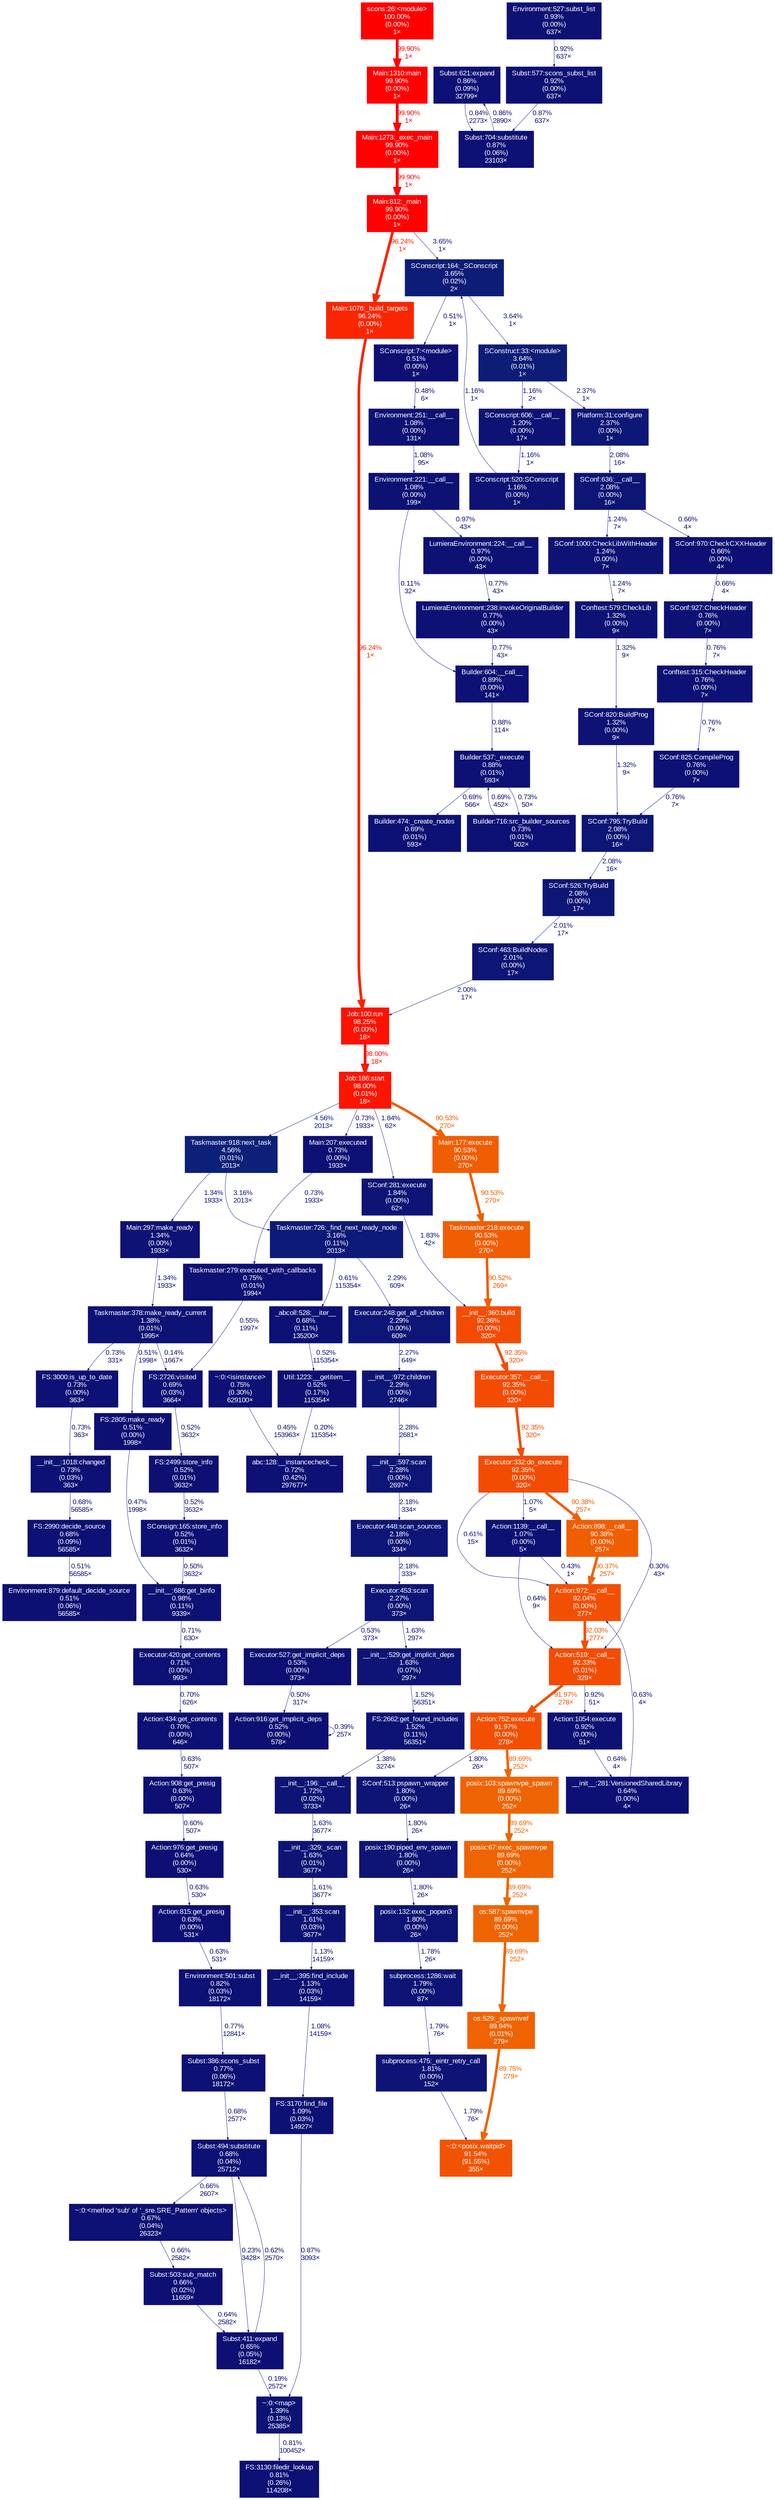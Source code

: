 digraph {
	graph [ranksep=0.25, fontname=Arial, nodesep=0.125];
	node [fontname=Arial, style=filled, height=0, width=0, shape=box, fontcolor=white];
	edge [fontname=Arial];
	3 [color="#0d1074", fontcolor="#ffffff", fontsize="10.00", label="Taskmaster:279:executed_with_callbacks\n0.75%\n(0.01%)\n1994×"];
	3 -> 254 [color="#0d0f73", label="0.55%\n1997×", arrowsize="0.35", fontsize="10.00", fontcolor="#0d0f73", labeldistance="0.50", penwidth="0.50"];
	10 [color="#0d1a77", fontcolor="#ffffff", fontsize="10.00", label="Taskmaster:726:_find_next_ready_node\n3.16%\n(0.11%)\n2013×"];
	10 -> 1096 [color="#0d1676", label="2.29%\n609×", arrowsize="0.35", fontsize="10.00", fontcolor="#0d1676", labeldistance="0.50", penwidth="0.50"];
	10 -> 566 [color="#0d0f74", label="0.61%\n115354×", arrowsize="0.35", fontsize="10.00", fontcolor="#0d0f74", labeldistance="0.50", penwidth="0.50"];
	12 [color="#0d0f74", fontcolor="#ffffff", fontsize="10.00", label="__init__:281:VersionedSharedLibrary\n0.64%\n(0.00%)\n4×"];
	12 -> 1286 [color="#0d0f74", label="0.63%\n4×", arrowsize="0.35", fontsize="10.00", fontcolor="#0d0f74", labeldistance="0.50", penwidth="0.50"];
	13 [color="#0d1174", fontcolor="#ffffff", fontsize="10.00", label="Action:1054:execute\n0.92%\n(0.00%)\n51×"];
	13 -> 12 [color="#0d0f74", label="0.64%\n4×", arrowsize="0.35", fontsize="10.00", fontcolor="#0d0f74", labeldistance="0.50", penwidth="0.50"];
	24 [color="#0d1074", fontcolor="#ffffff", fontsize="10.00", label="Builder:537:_execute\n0.88%\n(0.01%)\n593×"];
	24 -> 274 [color="#0d1074", label="0.73%\n50×", arrowsize="0.35", fontsize="10.00", fontcolor="#0d1074", labeldistance="0.50", penwidth="0.50"];
	24 -> 28 [color="#0d1074", label="0.69%\n566×", arrowsize="0.35", fontsize="10.00", fontcolor="#0d1074", labeldistance="0.50", penwidth="0.50"];
	26 [color="#0d1776", fontcolor="#ffffff", fontsize="10.00", label="Platform:31:configure\n2.37%\n(0.00%)\n1×"];
	26 -> 197 [color="#0d1575", label="2.08%\n16×", arrowsize="0.35", fontsize="10.00", fontcolor="#0d1575", labeldistance="0.50", penwidth="0.50"];
	28 [color="#0d1074", fontcolor="#ffffff", fontsize="10.00", label="Builder:474:_create_nodes\n0.69%\n(0.01%)\n593×"];
	37 [color="#0d1074", fontcolor="#ffffff", fontsize="10.00", label="Subst:621:expand\n0.86%\n(0.09%)\n32799×"];
	37 -> 568 [color="#0d1074", label="0.84%\n2273×", arrowsize="0.35", fontsize="10.00", fontcolor="#0d1074", labeldistance="0.50", penwidth="0.50"];
	93 [color="#0d1475", fontcolor="#ffffff", fontsize="10.00", label="posix:190:piped_env_spawn\n1.80%\n(0.00%)\n26×"];
	93 -> 272 [color="#0d1475", label="1.80%\n26×", arrowsize="0.35", fontsize="10.00", fontcolor="#0d1475", labeldistance="0.50", penwidth="0.50"];
	94 [color="#0d1475", fontcolor="#ffffff", fontsize="10.00", label="SConf:513:pspawn_wrapper\n1.80%\n(0.00%)\n26×"];
	94 -> 93 [color="#0d1475", label="1.80%\n26×", arrowsize="0.35", fontsize="10.00", fontcolor="#0d1475", labeldistance="0.50", penwidth="0.50"];
	110 [color="#ff0100", fontcolor="#ffffff", fontsize="10.00", label="Main:812:_main\n99.90%\n(0.00%)\n1×"];
	110 -> 684 [color="#f92601", label="96.24%\n1×", arrowsize="0.98", fontsize="10.00", fontcolor="#f92601", labeldistance="3.85", penwidth="3.85"];
	110 -> 376 [color="#0d1c77", label="3.65%\n1×", arrowsize="0.35", fontsize="10.00", fontcolor="#0d1c77", labeldistance="0.50", penwidth="0.50"];
	166 [color="#ff0100", fontcolor="#ffffff", fontsize="10.00", label="Main:1310:main\n99.90%\n(0.00%)\n1×"];
	166 -> 545 [color="#ff0100", label="99.90%\n1×", arrowsize="1.00", fontsize="10.00", fontcolor="#ff0100", labeldistance="4.00", penwidth="4.00"];
	179 [color="#0d1174", fontcolor="#ffffff", fontsize="10.00", label="__init__:686:get_binfo\n0.98%\n(0.11%)\n9339×"];
	179 -> 1018 [color="#0d1074", label="0.71%\n630×", arrowsize="0.35", fontsize="10.00", fontcolor="#0d1074", labeldistance="0.50", penwidth="0.50"];
	195 [color="#fc1501", fontcolor="#ffffff", fontsize="10.00", label="Job:186:start\n98.00%\n(0.01%)\n18×"];
	195 -> 259 [color="#0d1074", label="0.73%\n1933×", arrowsize="0.35", fontsize="10.00", fontcolor="#0d1074", labeldistance="0.50", penwidth="0.50"];
	195 -> 252 [color="#0d1475", label="1.84%\n62×", arrowsize="0.35", fontsize="10.00", fontcolor="#0d1475", labeldistance="0.50", penwidth="0.50"];
	195 -> 1538 [color="#f15d02", label="90.53%\n270×", arrowsize="0.95", fontsize="10.00", fontcolor="#f15d02", labeldistance="3.62", penwidth="3.62"];
	195 -> 316 [color="#0d2079", label="4.56%\n2013×", arrowsize="0.35", fontsize="10.00", fontcolor="#0d2079", labeldistance="0.50", penwidth="0.50"];
	196 [color="#0d1274", fontcolor="#ffffff", fontsize="10.00", label="SConf:1000:CheckLibWithHeader\n1.24%\n(0.00%)\n7×"];
	196 -> 847 [color="#0d1274", label="1.24%\n7×", arrowsize="0.35", fontsize="10.00", fontcolor="#0d1274", labeldistance="0.50", penwidth="0.50"];
	197 [color="#0d1575", fontcolor="#ffffff", fontsize="10.00", label="SConf:636:__call__\n2.08%\n(0.00%)\n16×"];
	197 -> 196 [color="#0d1274", label="1.24%\n7×", arrowsize="0.35", fontsize="10.00", fontcolor="#0d1274", labeldistance="0.50", penwidth="0.50"];
	197 -> 421 [color="#0d0f74", label="0.66%\n4×", arrowsize="0.35", fontsize="10.00", fontcolor="#0d0f74", labeldistance="0.50", penwidth="0.50"];
	218 [color="#0d1274", fontcolor="#ffffff", fontsize="10.00", label="SConscript:520:SConscript\n1.16%\n(0.00%)\n1×"];
	218 -> 376 [color="#0d1274", label="1.16%\n1×", arrowsize="0.35", fontsize="10.00", fontcolor="#0d1274", labeldistance="0.50", penwidth="0.50"];
	252 [color="#0d1475", fontcolor="#ffffff", fontsize="10.00", label="SConf:281:execute\n1.84%\n(0.00%)\n62×"];
	252 -> 317 [color="#0d1475", label="1.83%\n42×", arrowsize="0.35", fontsize="10.00", fontcolor="#0d1475", labeldistance="0.50", penwidth="0.50"];
	253 [color="#0d1275", fontcolor="#ffffff", fontsize="10.00", label="Taskmaster:378:make_ready_current\n1.38%\n(0.01%)\n1995×"];
	253 -> 1128 [color="#0d1074", label="0.73%\n331×", arrowsize="0.35", fontsize="10.00", fontcolor="#0d1074", labeldistance="0.50", penwidth="0.50"];
	253 -> 748 [color="#0d0f73", label="0.51%\n1998×", arrowsize="0.35", fontsize="10.00", fontcolor="#0d0f73", labeldistance="0.50", penwidth="0.50"];
	253 -> 254 [color="#0d0d73", label="0.14%\n1667×", arrowsize="0.35", fontsize="10.00", fontcolor="#0d0d73", labeldistance="0.50", penwidth="0.50"];
	254 [color="#0d1074", fontcolor="#ffffff", fontsize="10.00", label="FS:2726:visited\n0.69%\n(0.03%)\n3664×"];
	254 -> 915 [color="#0d0f73", label="0.52%\n3632×", arrowsize="0.35", fontsize="10.00", fontcolor="#0d0f73", labeldistance="0.50", penwidth="0.50"];
	256 [color="#0d1676", fontcolor="#ffffff", fontsize="10.00", label="__init__:597:scan\n2.28%\n(0.00%)\n2697×"];
	256 -> 1550 [color="#0d1676", label="2.18%\n334×", arrowsize="0.35", fontsize="10.00", fontcolor="#0d1676", labeldistance="0.50", penwidth="0.50"];
	258 [color="#0d1074", fontcolor="#ffffff", fontsize="10.00", label="__init__:1018:changed\n0.73%\n(0.03%)\n363×"];
	258 -> 370 [color="#0d1074", label="0.68%\n56585×", arrowsize="0.35", fontsize="10.00", fontcolor="#0d1074", labeldistance="0.50", penwidth="0.50"];
	259 [color="#0d1074", fontcolor="#ffffff", fontsize="10.00", label="Main:207:executed\n0.73%\n(0.00%)\n1933×"];
	259 -> 3 [color="#0d1074", label="0.73%\n1933×", arrowsize="0.35", fontsize="10.00", fontcolor="#0d1074", labeldistance="0.50", penwidth="0.50"];
	268 [color="#0d1475", fontcolor="#ffffff", fontsize="10.00", label="subprocess:1286:wait\n1.79%\n(0.00%)\n87×"];
	268 -> 454 [color="#0d1475", label="1.79%\n76×", arrowsize="0.35", fontsize="10.00", fontcolor="#0d1475", labeldistance="0.50", penwidth="0.50"];
	272 [color="#0d1475", fontcolor="#ffffff", fontsize="10.00", label="posix:132:exec_popen3\n1.80%\n(0.00%)\n26×"];
	272 -> 268 [color="#0d1475", label="1.78%\n26×", arrowsize="0.35", fontsize="10.00", fontcolor="#0d1475", labeldistance="0.50", penwidth="0.50"];
	274 [color="#0d1074", fontcolor="#ffffff", fontsize="10.00", label="Builder:716:src_builder_sources\n0.73%\n(0.01%)\n502×"];
	274 -> 24 [color="#0d1074", label="0.69%\n452×", arrowsize="0.35", fontsize="10.00", fontcolor="#0d1074", labeldistance="0.50", penwidth="0.50"];
	277 [color="#0d1676", fontcolor="#ffffff", fontsize="10.00", label="__init__:972:children\n2.29%\n(0.00%)\n2746×"];
	277 -> 256 [color="#0d1676", label="2.28%\n2681×", arrowsize="0.35", fontsize="10.00", fontcolor="#0d1676", labeldistance="0.50", penwidth="0.50"];
	297 [color="#0d1375", fontcolor="#ffffff", fontsize="10.00", label="__init__:353:scan\n1.61%\n(0.03%)\n3677×"];
	297 -> 1754 [color="#0d1174", label="1.13%\n14159×", arrowsize="0.35", fontsize="10.00", fontcolor="#0d1174", labeldistance="0.50", penwidth="0.50"];
	302 [color="#0d1c77", fontcolor="#ffffff", fontsize="10.00", label="SConstruct:33:<module>\n3.64%\n(0.01%)\n1×"];
	302 -> 609 [color="#0d1274", label="1.16%\n2×", arrowsize="0.35", fontsize="10.00", fontcolor="#0d1274", labeldistance="0.50", penwidth="0.50"];
	302 -> 26 [color="#0d1776", label="2.37%\n1×", arrowsize="0.35", fontsize="10.00", fontcolor="#0d1776", labeldistance="0.50", penwidth="0.50"];
	316 [color="#0d2079", fontcolor="#ffffff", fontsize="10.00", label="Taskmaster:918:next_task\n4.56%\n(0.01%)\n2013×"];
	316 -> 10 [color="#0d1a77", label="3.16%\n2013×", arrowsize="0.35", fontsize="10.00", fontcolor="#0d1a77", labeldistance="0.50", penwidth="0.50"];
	316 -> 1823 [color="#0d1274", label="1.34%\n1933×", arrowsize="0.35", fontsize="10.00", fontcolor="#0d1274", labeldistance="0.50", penwidth="0.50"];
	317 [color="#f34c02", fontcolor="#ffffff", fontsize="10.00", label="__init__:360:build\n92.36%\n(0.00%)\n320×"];
	317 -> 1025 [color="#f34c02", label="92.35%\n320×", arrowsize="0.96", fontsize="10.00", fontcolor="#f34c02", labeldistance="3.69", penwidth="3.69"];
	327 [color="#0d1074", fontcolor="#ffffff", fontsize="10.00", label="Action:434:get_contents\n0.70%\n(0.00%)\n646×"];
	327 -> 1630 [color="#0d0f74", label="0.63%\n507×", arrowsize="0.35", fontsize="10.00", fontcolor="#0d0f74", labeldistance="0.50", penwidth="0.50"];
	340 [color="#0d1375", fontcolor="#ffffff", fontsize="10.00", label="FS:2662:get_found_includes\n1.52%\n(0.11%)\n56351×"];
	340 -> 654 [color="#0d1275", label="1.38%\n3274×", arrowsize="0.35", fontsize="10.00", fontcolor="#0d1275", labeldistance="0.50", penwidth="0.50"];
	356 [color="#0d1575", fontcolor="#ffffff", fontsize="10.00", label="SConf:526:TryBuild\n2.08%\n(0.00%)\n17×"];
	356 -> 377 [color="#0d1575", label="2.01%\n17×", arrowsize="0.35", fontsize="10.00", fontcolor="#0d1575", labeldistance="0.50", penwidth="0.50"];
	360 [color="#0d1074", fontcolor="#ffffff", fontsize="10.00", label="Subst:386:scons_subst\n0.77%\n(0.06%)\n18172×"];
	360 -> 548 [color="#0d1074", label="0.68%\n2577×", arrowsize="0.35", fontsize="10.00", fontcolor="#0d1074", labeldistance="0.50", penwidth="0.50"];
	370 [color="#0d1074", fontcolor="#ffffff", fontsize="10.00", label="FS:2990:decide_source\n0.68%\n(0.09%)\n56585×"];
	370 -> 588 [color="#0d0f73", label="0.51%\n56585×", arrowsize="0.35", fontsize="10.00", fontcolor="#0d0f73", labeldistance="0.50", penwidth="0.50"];
	372 [color="#ff0000", fontcolor="#ffffff", fontsize="10.00", label="scons:26:<module>\n100.00%\n(0.00%)\n1×"];
	372 -> 166 [color="#ff0100", label="99.90%\n1×", arrowsize="1.00", fontsize="10.00", fontcolor="#ff0100", labeldistance="4.00", penwidth="4.00"];
	376 [color="#0d1c77", fontcolor="#ffffff", fontsize="10.00", label="SConscript:164:_SConscript\n3.65%\n(0.02%)\n2×"];
	376 -> 643 [color="#0d0f73", label="0.51%\n1×", arrowsize="0.35", fontsize="10.00", fontcolor="#0d0f73", labeldistance="0.50", penwidth="0.50"];
	376 -> 302 [color="#0d1c77", label="3.64%\n1×", arrowsize="0.35", fontsize="10.00", fontcolor="#0d1c77", labeldistance="0.50", penwidth="0.50"];
	377 [color="#0d1575", fontcolor="#ffffff", fontsize="10.00", label="SConf:463:BuildNodes\n2.01%\n(0.00%)\n17×"];
	377 -> 1251 [color="#0d1575", label="2.00%\n17×", arrowsize="0.35", fontsize="10.00", fontcolor="#0d1575", labeldistance="0.50", penwidth="0.50"];
	379 [color="#0d1174", fontcolor="#ffffff", fontsize="10.00", label="Environment:221:__call__\n1.08%\n(0.00%)\n199×"];
	379 -> 615 [color="#0d1174", label="0.97%\n43×", arrowsize="0.35", fontsize="10.00", fontcolor="#0d1174", labeldistance="0.50", penwidth="0.50"];
	379 -> 857 [color="#0d0d73", label="0.11%\n32×", arrowsize="0.35", fontsize="10.00", fontcolor="#0d0d73", labeldistance="0.50", penwidth="0.50"];
	391 [color="#0d1676", fontcolor="#ffffff", fontsize="10.00", label="Executor:453:scan\n2.27%\n(0.00%)\n373×"];
	391 -> 898 [color="#0d1475", label="1.63%\n297×", arrowsize="0.35", fontsize="10.00", fontcolor="#0d1475", labeldistance="0.50", penwidth="0.50"];
	391 -> 851 [color="#0d0f73", label="0.53%\n373×", arrowsize="0.35", fontsize="10.00", fontcolor="#0d0f73", labeldistance="0.50", penwidth="0.50"];
	413 [color="#0d1074", fontcolor="#ffffff", fontsize="10.00", label="FS:3130:filedir_lookup\n0.81%\n(0.26%)\n114208×"];
	414 [color="#0d1375", fontcolor="#ffffff", fontsize="10.00", label="~:0:<map>\n1.39%\n(0.13%)\n25385×"];
	414 -> 413 [color="#0d1074", label="0.81%\n100452×", arrowsize="0.35", fontsize="10.00", fontcolor="#0d1074", labeldistance="0.50", penwidth="0.50"];
	418 [color="#f34f02", fontcolor="#ffffff", fontsize="10.00", label="Action:752:execute\n91.97%\n(0.00%)\n278×"];
	418 -> 94 [color="#0d1475", label="1.80%\n26×", arrowsize="0.35", fontsize="10.00", fontcolor="#0d1475", labeldistance="0.50", penwidth="0.50"];
	418 -> 1406 [color="#ef6402", label="89.69%\n252×", arrowsize="0.95", fontsize="10.00", fontcolor="#ef6402", labeldistance="3.59", penwidth="3.59"];
	420 [color="#0d1074", fontcolor="#ffffff", fontsize="10.00", label="SConf:927:CheckHeader\n0.76%\n(0.00%)\n7×"];
	420 -> 846 [color="#0d1074", label="0.76%\n7×", arrowsize="0.35", fontsize="10.00", fontcolor="#0d1074", labeldistance="0.50", penwidth="0.50"];
	421 [color="#0d0f74", fontcolor="#ffffff", fontsize="10.00", label="SConf:970:CheckCXXHeader\n0.66%\n(0.00%)\n4×"];
	421 -> 420 [color="#0d0f74", label="0.66%\n4×", arrowsize="0.35", fontsize="10.00", fontcolor="#0d0f74", labeldistance="0.50", penwidth="0.50"];
	454 [color="#0d1475", fontcolor="#ffffff", fontsize="10.00", label="subprocess:475:_eintr_retry_call\n1.81%\n(0.00%)\n152×"];
	454 -> 1706 [color="#0d1475", label="1.79%\n76×", arrowsize="0.35", fontsize="10.00", fontcolor="#0d1475", labeldistance="0.50", penwidth="0.50"];
	487 [color="#0d1174", fontcolor="#ffffff", fontsize="10.00", label="Environment:527:subst_list\n0.93%\n(0.00%)\n637×"];
	487 -> 551 [color="#0d1174", label="0.92%\n637×", arrowsize="0.35", fontsize="10.00", fontcolor="#0d1174", labeldistance="0.50", penwidth="0.50"];
	488 [color="#0d1074", fontcolor="#ffffff", fontsize="10.00", label="Environment:501:subst\n0.82%\n(0.03%)\n18172×"];
	488 -> 360 [color="#0d1074", label="0.77%\n12841×", arrowsize="0.35", fontsize="10.00", fontcolor="#0d1074", labeldistance="0.50", penwidth="0.50"];
	489 [color="#0d1575", fontcolor="#ffffff", fontsize="10.00", label="SConf:795:TryBuild\n2.08%\n(0.00%)\n16×"];
	489 -> 356 [color="#0d1575", label="2.08%\n16×", arrowsize="0.35", fontsize="10.00", fontcolor="#0d1575", labeldistance="0.50", penwidth="0.50"];
	545 [color="#ff0100", fontcolor="#ffffff", fontsize="10.00", label="Main:1273:_exec_main\n99.90%\n(0.00%)\n1×"];
	545 -> 110 [color="#ff0100", label="99.90%\n1×", arrowsize="1.00", fontsize="10.00", fontcolor="#ff0100", labeldistance="4.00", penwidth="4.00"];
	548 [color="#0d1074", fontcolor="#ffffff", fontsize="10.00", label="Subst:494:substitute\n0.68%\n(0.04%)\n25712×"];
	548 -> 553 [color="#0d0e73", label="0.23%\n3428×", arrowsize="0.35", fontsize="10.00", fontcolor="#0d0e73", labeldistance="0.50", penwidth="0.50"];
	548 -> 1434 [color="#0d0f74", label="0.66%\n2607×", arrowsize="0.35", fontsize="10.00", fontcolor="#0d0f74", labeldistance="0.50", penwidth="0.50"];
	551 [color="#0d1174", fontcolor="#ffffff", fontsize="10.00", label="Subst:577:scons_subst_list\n0.92%\n(0.00%)\n637×"];
	551 -> 568 [color="#0d1074", label="0.87%\n637×", arrowsize="0.35", fontsize="10.00", fontcolor="#0d1074", labeldistance="0.50", penwidth="0.50"];
	553 [color="#0d0f74", fontcolor="#ffffff", fontsize="10.00", label="Subst:411:expand\n0.65%\n(0.05%)\n16182×"];
	553 -> 548 [color="#0d0f74", label="0.62%\n2570×", arrowsize="0.35", fontsize="10.00", fontcolor="#0d0f74", labeldistance="0.50", penwidth="0.50"];
	553 -> 414 [color="#0d0e73", label="0.19%\n2572×", arrowsize="0.35", fontsize="10.00", fontcolor="#0d0e73", labeldistance="0.50", penwidth="0.50"];
	566 [color="#0d1074", fontcolor="#ffffff", fontsize="10.00", label="_abcoll:528:__iter__\n0.68%\n(0.11%)\n135200×"];
	566 -> 1352 [color="#0d0f73", label="0.52%\n115354×", arrowsize="0.35", fontsize="10.00", fontcolor="#0d0f73", labeldistance="0.50", penwidth="0.50"];
	568 [color="#0d1074", fontcolor="#ffffff", fontsize="10.00", label="Subst:704:substitute\n0.87%\n(0.06%)\n23103×"];
	568 -> 37 [color="#0d1074", label="0.86%\n2890×", arrowsize="0.35", fontsize="10.00", fontcolor="#0d1074", labeldistance="0.50", penwidth="0.50"];
	588 [color="#0d0f73", fontcolor="#ffffff", fontsize="10.00", label="Environment:879:default_decide_source\n0.51%\n(0.06%)\n56585×"];
	597 [color="#0d1074", fontcolor="#ffffff", fontsize="10.00", label="SConf:825:CompileProg\n0.76%\n(0.00%)\n7×"];
	597 -> 489 [color="#0d1074", label="0.76%\n7×", arrowsize="0.35", fontsize="10.00", fontcolor="#0d1074", labeldistance="0.50", penwidth="0.50"];
	598 [color="#0d1274", fontcolor="#ffffff", fontsize="10.00", label="SConf:820:BuildProg\n1.32%\n(0.00%)\n9×"];
	598 -> 489 [color="#0d1274", label="1.32%\n9×", arrowsize="0.35", fontsize="10.00", fontcolor="#0d1274", labeldistance="0.50", penwidth="0.50"];
	609 [color="#0d1274", fontcolor="#ffffff", fontsize="10.00", label="SConscript:606:__call__\n1.20%\n(0.00%)\n17×"];
	609 -> 218 [color="#0d1274", label="1.16%\n1×", arrowsize="0.35", fontsize="10.00", fontcolor="#0d1274", labeldistance="0.50", penwidth="0.50"];
	614 [color="#0d1074", fontcolor="#ffffff", fontsize="10.00", label="LumieraEnvironment:238:invokeOriginalBuilder\n0.77%\n(0.00%)\n43×"];
	614 -> 857 [color="#0d1074", label="0.77%\n43×", arrowsize="0.35", fontsize="10.00", fontcolor="#0d1074", labeldistance="0.50", penwidth="0.50"];
	615 [color="#0d1174", fontcolor="#ffffff", fontsize="10.00", label="LumieraEnvironment:224:__call__\n0.97%\n(0.00%)\n43×"];
	615 -> 614 [color="#0d1074", label="0.77%\n43×", arrowsize="0.35", fontsize="10.00", fontcolor="#0d1074", labeldistance="0.50", penwidth="0.50"];
	622 [color="#0d0f74", fontcolor="#ffffff", fontsize="10.00", label="Action:815:get_presig\n0.63%\n(0.00%)\n531×"];
	622 -> 488 [color="#0d0f74", label="0.63%\n531×", arrowsize="0.35", fontsize="10.00", fontcolor="#0d0f74", labeldistance="0.50", penwidth="0.50"];
	643 [color="#0d0f73", fontcolor="#ffffff", fontsize="10.00", label="SConscript:7:<module>\n0.51%\n(0.00%)\n1×"];
	643 -> 1057 [color="#0d0f73", label="0.48%\n6×", arrowsize="0.35", fontsize="10.00", fontcolor="#0d0f73", labeldistance="0.50", penwidth="0.50"];
	653 [color="#0d1475", fontcolor="#ffffff", fontsize="10.00", label="__init__:329:_scan\n1.63%\n(0.01%)\n3677×"];
	653 -> 297 [color="#0d1375", label="1.61%\n3677×", arrowsize="0.35", fontsize="10.00", fontcolor="#0d1375", labeldistance="0.50", penwidth="0.50"];
	654 [color="#0d1475", fontcolor="#ffffff", fontsize="10.00", label="__init__:196:__call__\n1.72%\n(0.02%)\n3733×"];
	654 -> 653 [color="#0d1475", label="1.63%\n3677×", arrowsize="0.35", fontsize="10.00", fontcolor="#0d1475", labeldistance="0.50", penwidth="0.50"];
	659 [color="#0d0f73", fontcolor="#ffffff", fontsize="10.00", label="SConsign:165:store_info\n0.52%\n(0.01%)\n3632×"];
	659 -> 179 [color="#0d0f73", label="0.50%\n3632×", arrowsize="0.35", fontsize="10.00", fontcolor="#0d0f73", labeldistance="0.50", penwidth="0.50"];
	684 [color="#f92601", fontcolor="#ffffff", fontsize="10.00", label="Main:1076:_build_targets\n96.24%\n(0.00%)\n1×"];
	684 -> 1251 [color="#f92601", label="96.24%\n1×", arrowsize="0.98", fontsize="10.00", fontcolor="#f92601", labeldistance="3.85", penwidth="3.85"];
	731 [color="#0d1174", fontcolor="#ffffff", fontsize="10.00", label="FS:3170:find_file\n1.09%\n(0.03%)\n14927×"];
	731 -> 414 [color="#0d1074", label="0.87%\n3093×", arrowsize="0.35", fontsize="10.00", fontcolor="#0d1074", labeldistance="0.50", penwidth="0.50"];
	748 [color="#0d0f73", fontcolor="#ffffff", fontsize="10.00", label="FS:2805:make_ready\n0.51%\n(0.00%)\n1998×"];
	748 -> 179 [color="#0d0f73", label="0.47%\n1998×", arrowsize="0.35", fontsize="10.00", fontcolor="#0d0f73", labeldistance="0.50", penwidth="0.50"];
	763 [color="#f15d02", fontcolor="#ffffff", fontsize="10.00", label="Taskmaster:218:execute\n90.53%\n(0.00%)\n270×"];
	763 -> 317 [color="#f15d02", label="90.52%\n269×", arrowsize="0.95", fontsize="10.00", fontcolor="#f15d02", labeldistance="3.62", penwidth="3.62"];
	791 [color="#0d1074", fontcolor="#ffffff", fontsize="10.00", label="abc:128:__instancecheck__\n0.72%\n(0.42%)\n297677×"];
	846 [color="#0d1074", fontcolor="#ffffff", fontsize="10.00", label="Conftest:315:CheckHeader\n0.76%\n(0.00%)\n7×"];
	846 -> 597 [color="#0d1074", label="0.76%\n7×", arrowsize="0.35", fontsize="10.00", fontcolor="#0d1074", labeldistance="0.50", penwidth="0.50"];
	847 [color="#0d1274", fontcolor="#ffffff", fontsize="10.00", label="Conftest:579:CheckLib\n1.32%\n(0.00%)\n9×"];
	847 -> 598 [color="#0d1274", label="1.32%\n9×", arrowsize="0.35", fontsize="10.00", fontcolor="#0d1274", labeldistance="0.50", penwidth="0.50"];
	851 [color="#0d0f73", fontcolor="#ffffff", fontsize="10.00", label="Executor:527:get_implicit_deps\n0.53%\n(0.00%)\n373×"];
	851 -> 989 [color="#0d0f73", label="0.50%\n317×", arrowsize="0.35", fontsize="10.00", fontcolor="#0d0f73", labeldistance="0.50", penwidth="0.50"];
	857 [color="#0d1074", fontcolor="#ffffff", fontsize="10.00", label="Builder:604:__call__\n0.89%\n(0.00%)\n141×"];
	857 -> 24 [color="#0d1074", label="0.88%\n114×", arrowsize="0.35", fontsize="10.00", fontcolor="#0d1074", labeldistance="0.50", penwidth="0.50"];
	882 [color="#f34c02", fontcolor="#ffffff", fontsize="10.00", label="Action:519:__call__\n92.33%\n(0.01%)\n329×"];
	882 -> 418 [color="#f34f02", label="91.97%\n278×", arrowsize="0.96", fontsize="10.00", fontcolor="#f34f02", labeldistance="3.68", penwidth="3.68"];
	882 -> 13 [color="#0d1174", label="0.92%\n51×", arrowsize="0.35", fontsize="10.00", fontcolor="#0d1174", labeldistance="0.50", penwidth="0.50"];
	898 [color="#0d1475", fontcolor="#ffffff", fontsize="10.00", label="__init__:529:get_implicit_deps\n1.63%\n(0.07%)\n297×"];
	898 -> 340 [color="#0d1375", label="1.52%\n56351×", arrowsize="0.35", fontsize="10.00", fontcolor="#0d1375", labeldistance="0.50", penwidth="0.50"];
	915 [color="#0d0f73", fontcolor="#ffffff", fontsize="10.00", label="FS:2499:store_info\n0.52%\n(0.01%)\n3632×"];
	915 -> 659 [color="#0d0f73", label="0.52%\n3632×", arrowsize="0.35", fontsize="10.00", fontcolor="#0d0f73", labeldistance="0.50", penwidth="0.50"];
	947 [color="#0d0f74", fontcolor="#ffffff", fontsize="10.00", label="Subst:503:sub_match\n0.66%\n(0.02%)\n11659×"];
	947 -> 553 [color="#0d0f74", label="0.64%\n2582×", arrowsize="0.35", fontsize="10.00", fontcolor="#0d0f74", labeldistance="0.50", penwidth="0.50"];
	989 [color="#0d0f73", fontcolor="#ffffff", fontsize="10.00", label="Action:916:get_implicit_deps\n0.52%\n(0.00%)\n578×"];
	989 -> 989 [color="#0d0e73", label="0.39%\n257×", arrowsize="0.35", fontsize="10.00", fontcolor="#0d0e73", labeldistance="0.50", penwidth="0.50"];
	1005 [color="#f06202", fontcolor="#ffffff", fontsize="10.00", label="os:529:_spawnvef\n89.94%\n(0.01%)\n279×"];
	1005 -> 1706 [color="#ef6402", label="89.75%\n279×", arrowsize="0.95", fontsize="10.00", fontcolor="#ef6402", labeldistance="3.59", penwidth="3.59"];
	1018 [color="#0d1074", fontcolor="#ffffff", fontsize="10.00", label="Executor:420:get_contents\n0.71%\n(0.00%)\n993×"];
	1018 -> 327 [color="#0d1074", label="0.70%\n626×", arrowsize="0.35", fontsize="10.00", fontcolor="#0d1074", labeldistance="0.50", penwidth="0.50"];
	1025 [color="#f34c02", fontcolor="#ffffff", fontsize="10.00", label="Executor:357:__call__\n92.35%\n(0.00%)\n320×"];
	1025 -> 1287 [color="#f34c02", label="92.35%\n320×", arrowsize="0.96", fontsize="10.00", fontcolor="#f34c02", labeldistance="3.69", penwidth="3.69"];
	1057 [color="#0d1174", fontcolor="#ffffff", fontsize="10.00", label="Environment:251:__call__\n1.08%\n(0.00%)\n131×"];
	1057 -> 379 [color="#0d1174", label="1.08%\n95×", arrowsize="0.35", fontsize="10.00", fontcolor="#0d1174", labeldistance="0.50", penwidth="0.50"];
	1096 [color="#0d1676", fontcolor="#ffffff", fontsize="10.00", label="Executor:248:get_all_children\n2.29%\n(0.00%)\n609×"];
	1096 -> 277 [color="#0d1676", label="2.27%\n649×", arrowsize="0.35", fontsize="10.00", fontcolor="#0d1676", labeldistance="0.50", penwidth="0.50"];
	1128 [color="#0d1074", fontcolor="#ffffff", fontsize="10.00", label="FS:3000:is_up_to_date\n0.73%\n(0.00%)\n363×"];
	1128 -> 258 [color="#0d1074", label="0.73%\n363×", arrowsize="0.35", fontsize="10.00", fontcolor="#0d1074", labeldistance="0.50", penwidth="0.50"];
	1251 [color="#fc1200", fontcolor="#ffffff", fontsize="10.00", label="Job:100:run\n98.25%\n(0.00%)\n18×"];
	1251 -> 195 [color="#fc1501", label="98.00%\n18×", arrowsize="0.99", fontsize="10.00", fontcolor="#fc1501", labeldistance="3.92", penwidth="3.92"];
	1285 [color="#0d1174", fontcolor="#ffffff", fontsize="10.00", label="Action:1139:__call__\n1.07%\n(0.00%)\n5×"];
	1285 -> 882 [color="#0d0f74", label="0.64%\n9×", arrowsize="0.35", fontsize="10.00", fontcolor="#0d0f74", labeldistance="0.50", penwidth="0.50"];
	1285 -> 1286 [color="#0d0f73", label="0.43%\n1×", arrowsize="0.35", fontsize="10.00", fontcolor="#0d0f73", labeldistance="0.50", penwidth="0.50"];
	1286 [color="#f34f02", fontcolor="#ffffff", fontsize="10.00", label="Action:972:__call__\n92.04%\n(0.00%)\n277×"];
	1286 -> 882 [color="#f34f02", label="92.03%\n277×", arrowsize="0.96", fontsize="10.00", fontcolor="#f34f02", labeldistance="3.68", penwidth="3.68"];
	1287 [color="#f34c02", fontcolor="#ffffff", fontsize="10.00", label="Executor:332:do_execute\n92.35%\n(0.00%)\n320×"];
	1287 -> 1442 [color="#f05e02", label="90.38%\n257×", arrowsize="0.95", fontsize="10.00", fontcolor="#f05e02", labeldistance="3.62", penwidth="3.62"];
	1287 -> 1285 [color="#0d1174", label="1.07%\n5×", arrowsize="0.35", fontsize="10.00", fontcolor="#0d1174", labeldistance="0.50", penwidth="0.50"];
	1287 -> 1286 [color="#0d0f74", label="0.61%\n15×", arrowsize="0.35", fontsize="10.00", fontcolor="#0d0f74", labeldistance="0.50", penwidth="0.50"];
	1287 -> 882 [color="#0d0e73", label="0.30%\n43×", arrowsize="0.35", fontsize="10.00", fontcolor="#0d0e73", labeldistance="0.50", penwidth="0.50"];
	1352 [color="#0d0f73", fontcolor="#ffffff", fontsize="10.00", label="Util:1223:__getitem__\n0.52%\n(0.17%)\n115354×"];
	1352 -> 791 [color="#0d0e73", label="0.20%\n115354×", arrowsize="0.35", fontsize="10.00", fontcolor="#0d0e73", labeldistance="0.50", penwidth="0.50"];
	1405 [color="#ef6402", fontcolor="#ffffff", fontsize="10.00", label="posix:67:exec_spawnvpe\n89.69%\n(0.00%)\n252×"];
	1405 -> 2040 [color="#ef6402", label="89.69%\n252×", arrowsize="0.95", fontsize="10.00", fontcolor="#ef6402", labeldistance="3.59", penwidth="3.59"];
	1406 [color="#ef6402", fontcolor="#ffffff", fontsize="10.00", label="posix:103:spawnvpe_spawn\n89.69%\n(0.00%)\n252×"];
	1406 -> 1405 [color="#ef6402", label="89.69%\n252×", arrowsize="0.95", fontsize="10.00", fontcolor="#ef6402", labeldistance="3.59", penwidth="3.59"];
	1428 [color="#0d0f74", fontcolor="#ffffff", fontsize="10.00", label="Action:976:get_presig\n0.64%\n(0.00%)\n530×"];
	1428 -> 622 [color="#0d0f74", label="0.63%\n530×", arrowsize="0.35", fontsize="10.00", fontcolor="#0d0f74", labeldistance="0.50", penwidth="0.50"];
	1434 [color="#0d1074", fontcolor="#ffffff", fontsize="10.00", label="~:0:<method 'sub' of '_sre.SRE_Pattern' objects>\n0.67%\n(0.04%)\n26323×"];
	1434 -> 947 [color="#0d0f74", label="0.66%\n2582×", arrowsize="0.35", fontsize="10.00", fontcolor="#0d0f74", labeldistance="0.50", penwidth="0.50"];
	1442 [color="#f05e02", fontcolor="#ffffff", fontsize="10.00", label="Action:898:__call__\n90.38%\n(0.00%)\n257×"];
	1442 -> 1286 [color="#f05e02", label="90.37%\n257×", arrowsize="0.95", fontsize="10.00", fontcolor="#f05e02", labeldistance="3.61", penwidth="3.61"];
	1538 [color="#f15d02", fontcolor="#ffffff", fontsize="10.00", label="Main:177:execute\n90.53%\n(0.00%)\n270×"];
	1538 -> 763 [color="#f15d02", label="90.53%\n270×", arrowsize="0.95", fontsize="10.00", fontcolor="#f15d02", labeldistance="3.62", penwidth="3.62"];
	1550 [color="#0d1676", fontcolor="#ffffff", fontsize="10.00", label="Executor:448:scan_sources\n2.18%\n(0.00%)\n334×"];
	1550 -> 391 [color="#0d1676", label="2.18%\n333×", arrowsize="0.35", fontsize="10.00", fontcolor="#0d1676", labeldistance="0.50", penwidth="0.50"];
	1628 [color="#0d1074", fontcolor="#ffffff", fontsize="10.00", label="~:0:<isinstance>\n0.75%\n(0.30%)\n629100×"];
	1628 -> 791 [color="#0d0f73", label="0.45%\n153963×", arrowsize="0.35", fontsize="10.00", fontcolor="#0d0f73", labeldistance="0.50", penwidth="0.50"];
	1630 [color="#0d0f74", fontcolor="#ffffff", fontsize="10.00", label="Action:908:get_presig\n0.63%\n(0.00%)\n507×"];
	1630 -> 1428 [color="#0d0f74", label="0.60%\n507×", arrowsize="0.35", fontsize="10.00", fontcolor="#0d0f74", labeldistance="0.50", penwidth="0.50"];
	1706 [color="#f25302", fontcolor="#ffffff", fontsize="10.00", label="~:0:<posix.waitpid>\n91.54%\n(91.55%)\n355×"];
	1754 [color="#0d1174", fontcolor="#ffffff", fontsize="10.00", label="__init__:395:find_include\n1.13%\n(0.03%)\n14159×"];
	1754 -> 731 [color="#0d1174", label="1.08%\n14159×", arrowsize="0.35", fontsize="10.00", fontcolor="#0d1174", labeldistance="0.50", penwidth="0.50"];
	1823 [color="#0d1274", fontcolor="#ffffff", fontsize="10.00", label="Main:297:make_ready\n1.34%\n(0.00%)\n1933×"];
	1823 -> 253 [color="#0d1274", label="1.34%\n1933×", arrowsize="0.35", fontsize="10.00", fontcolor="#0d1274", labeldistance="0.50", penwidth="0.50"];
	2040 [color="#ef6402", fontcolor="#ffffff", fontsize="10.00", label="os:587:spawnvpe\n89.69%\n(0.00%)\n252×"];
	2040 -> 1005 [color="#ef6402", label="89.69%\n252×", arrowsize="0.95", fontsize="10.00", fontcolor="#ef6402", labeldistance="3.59", penwidth="3.59"];
}
